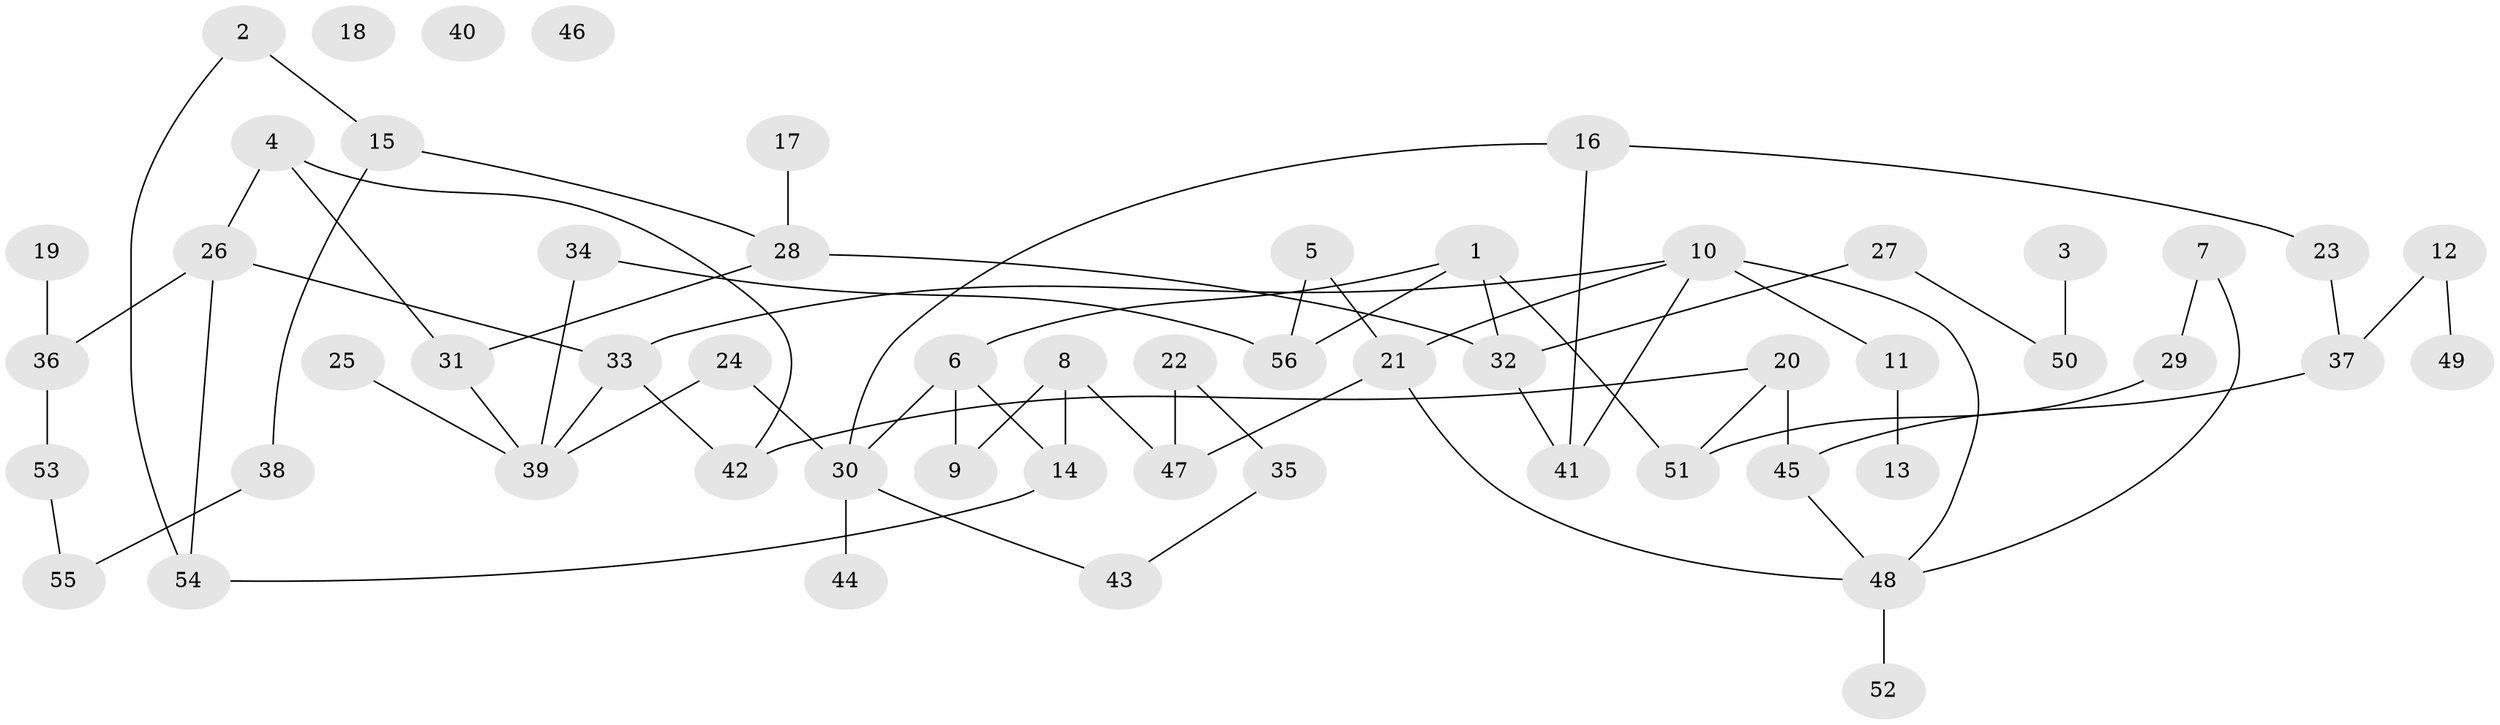 // coarse degree distribution, {5: 0.1111111111111111, 3: 0.1388888888888889, 1: 0.19444444444444445, 4: 0.16666666666666666, 6: 0.08333333333333333, 0: 0.08333333333333333, 2: 0.2222222222222222}
// Generated by graph-tools (version 1.1) at 2025/23/03/03/25 07:23:26]
// undirected, 56 vertices, 70 edges
graph export_dot {
graph [start="1"]
  node [color=gray90,style=filled];
  1;
  2;
  3;
  4;
  5;
  6;
  7;
  8;
  9;
  10;
  11;
  12;
  13;
  14;
  15;
  16;
  17;
  18;
  19;
  20;
  21;
  22;
  23;
  24;
  25;
  26;
  27;
  28;
  29;
  30;
  31;
  32;
  33;
  34;
  35;
  36;
  37;
  38;
  39;
  40;
  41;
  42;
  43;
  44;
  45;
  46;
  47;
  48;
  49;
  50;
  51;
  52;
  53;
  54;
  55;
  56;
  1 -- 6;
  1 -- 32;
  1 -- 51;
  1 -- 56;
  2 -- 15;
  2 -- 54;
  3 -- 50;
  4 -- 26;
  4 -- 31;
  4 -- 42;
  5 -- 21;
  5 -- 56;
  6 -- 9;
  6 -- 14;
  6 -- 30;
  7 -- 29;
  7 -- 48;
  8 -- 9;
  8 -- 14;
  8 -- 47;
  10 -- 11;
  10 -- 21;
  10 -- 33;
  10 -- 41;
  10 -- 48;
  11 -- 13;
  12 -- 37;
  12 -- 49;
  14 -- 54;
  15 -- 28;
  15 -- 38;
  16 -- 23;
  16 -- 30;
  16 -- 41;
  17 -- 28;
  19 -- 36;
  20 -- 42;
  20 -- 45;
  20 -- 51;
  21 -- 47;
  21 -- 48;
  22 -- 35;
  22 -- 47;
  23 -- 37;
  24 -- 30;
  24 -- 39;
  25 -- 39;
  26 -- 33;
  26 -- 36;
  26 -- 54;
  27 -- 32;
  27 -- 50;
  28 -- 31;
  28 -- 32;
  29 -- 51;
  30 -- 43;
  30 -- 44;
  31 -- 39;
  32 -- 41;
  33 -- 39;
  33 -- 42;
  34 -- 39;
  34 -- 56;
  35 -- 43;
  36 -- 53;
  37 -- 45;
  38 -- 55;
  45 -- 48;
  48 -- 52;
  53 -- 55;
}
